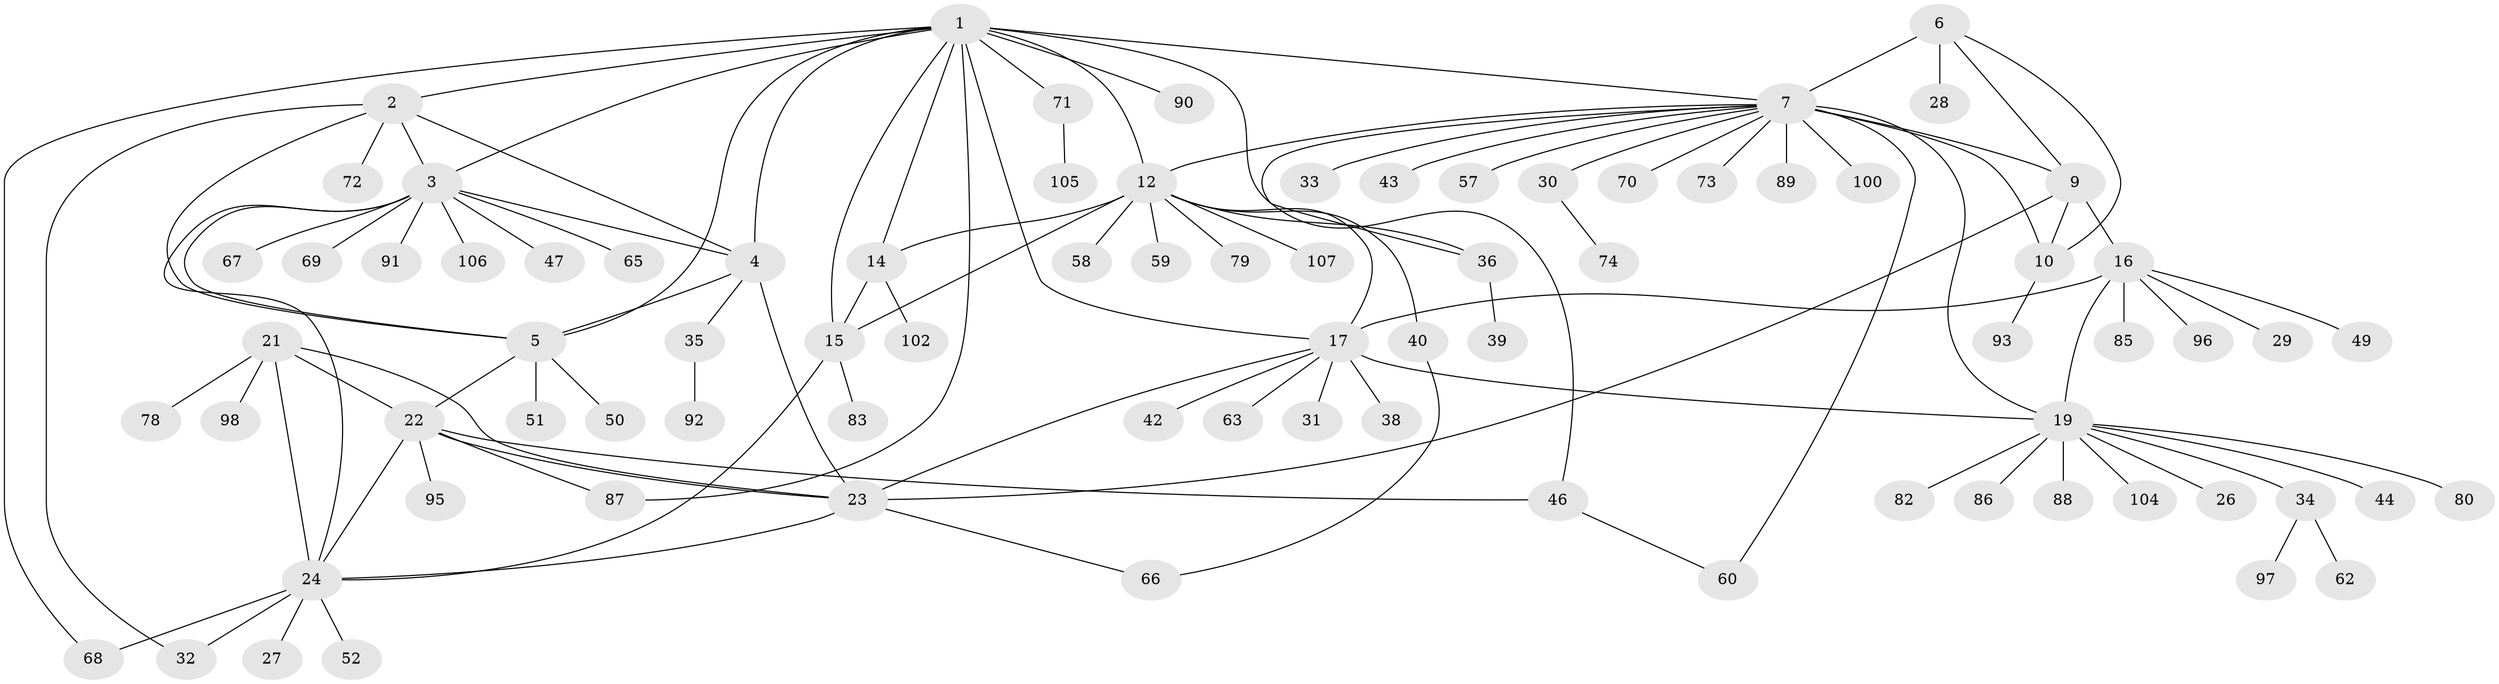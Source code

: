 // original degree distribution, {8: 0.018691588785046728, 6: 0.07476635514018691, 12: 0.018691588785046728, 9: 0.04672897196261682, 7: 0.028037383177570093, 5: 0.009345794392523364, 14: 0.009345794392523364, 10: 0.018691588785046728, 4: 0.028037383177570093, 1: 0.5887850467289719, 2: 0.14018691588785046, 3: 0.018691588785046728}
// Generated by graph-tools (version 1.1) at 2025/11/02/27/25 16:11:38]
// undirected, 82 vertices, 113 edges
graph export_dot {
graph [start="1"]
  node [color=gray90,style=filled];
  1 [super="+11"];
  2;
  3 [super="+81"];
  4 [super="+64"];
  5 [super="+37"];
  6 [super="+99"];
  7 [super="+8"];
  9 [super="+53"];
  10 [super="+76"];
  12 [super="+13"];
  14 [super="+55"];
  15 [super="+61"];
  16 [super="+18"];
  17 [super="+20"];
  19 [super="+101"];
  21 [super="+25"];
  22 [super="+94"];
  23 [super="+77"];
  24 [super="+56"];
  26;
  27;
  28 [super="+48"];
  29;
  30;
  31;
  32;
  33;
  34 [super="+45"];
  35 [super="+41"];
  36 [super="+75"];
  38;
  39;
  40;
  42 [super="+54"];
  43;
  44;
  46 [super="+103"];
  47;
  49;
  50;
  51;
  52;
  57;
  58;
  59;
  60;
  62;
  63;
  65;
  66;
  67;
  68;
  69 [super="+84"];
  70;
  71;
  72;
  73;
  74;
  78;
  79;
  80;
  82;
  83;
  85;
  86;
  87;
  88;
  89;
  90;
  91;
  92;
  93;
  95;
  96;
  97;
  98;
  100;
  102;
  104;
  105;
  106;
  107;
  1 -- 2;
  1 -- 3;
  1 -- 4;
  1 -- 5;
  1 -- 17;
  1 -- 87;
  1 -- 68;
  1 -- 71;
  1 -- 12 [weight=2];
  1 -- 46;
  1 -- 14;
  1 -- 15;
  1 -- 90;
  1 -- 7;
  2 -- 3;
  2 -- 4;
  2 -- 5;
  2 -- 32;
  2 -- 72;
  3 -- 4;
  3 -- 5;
  3 -- 47;
  3 -- 65;
  3 -- 67;
  3 -- 69;
  3 -- 91;
  3 -- 106;
  3 -- 24;
  4 -- 5;
  4 -- 35;
  4 -- 23;
  5 -- 22;
  5 -- 50;
  5 -- 51;
  6 -- 7 [weight=2];
  6 -- 9;
  6 -- 10;
  6 -- 28;
  7 -- 9 [weight=2];
  7 -- 10 [weight=2];
  7 -- 19;
  7 -- 30;
  7 -- 33;
  7 -- 60;
  7 -- 70;
  7 -- 73;
  7 -- 89;
  7 -- 100;
  7 -- 36;
  7 -- 43;
  7 -- 12;
  7 -- 57;
  9 -- 10;
  9 -- 23;
  9 -- 16;
  10 -- 93;
  12 -- 14 [weight=2];
  12 -- 15 [weight=2];
  12 -- 36;
  12 -- 40;
  12 -- 58;
  12 -- 59;
  12 -- 107;
  12 -- 79;
  12 -- 17;
  14 -- 15;
  14 -- 102;
  15 -- 24;
  15 -- 83;
  16 -- 17 [weight=4];
  16 -- 19 [weight=2];
  16 -- 85;
  16 -- 96;
  16 -- 49;
  16 -- 29;
  17 -- 19 [weight=2];
  17 -- 38;
  17 -- 42;
  17 -- 23;
  17 -- 31;
  17 -- 63;
  19 -- 26;
  19 -- 34;
  19 -- 44;
  19 -- 80;
  19 -- 82;
  19 -- 86;
  19 -- 88;
  19 -- 104;
  21 -- 22 [weight=2];
  21 -- 23 [weight=2];
  21 -- 24 [weight=2];
  21 -- 98;
  21 -- 78;
  22 -- 23;
  22 -- 24;
  22 -- 46;
  22 -- 87;
  22 -- 95;
  23 -- 24;
  23 -- 66;
  24 -- 27;
  24 -- 32;
  24 -- 52;
  24 -- 68;
  30 -- 74;
  34 -- 97;
  34 -- 62;
  35 -- 92;
  36 -- 39;
  40 -- 66;
  46 -- 60;
  71 -- 105;
}
